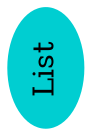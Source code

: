 digraph G {
  size="10,7.5";
  ratio="fill";
  rotate=90;
  fontsize="12pt";
  rankdir = TB ;
"List" [style=filled, color=darkturquoise];
}
